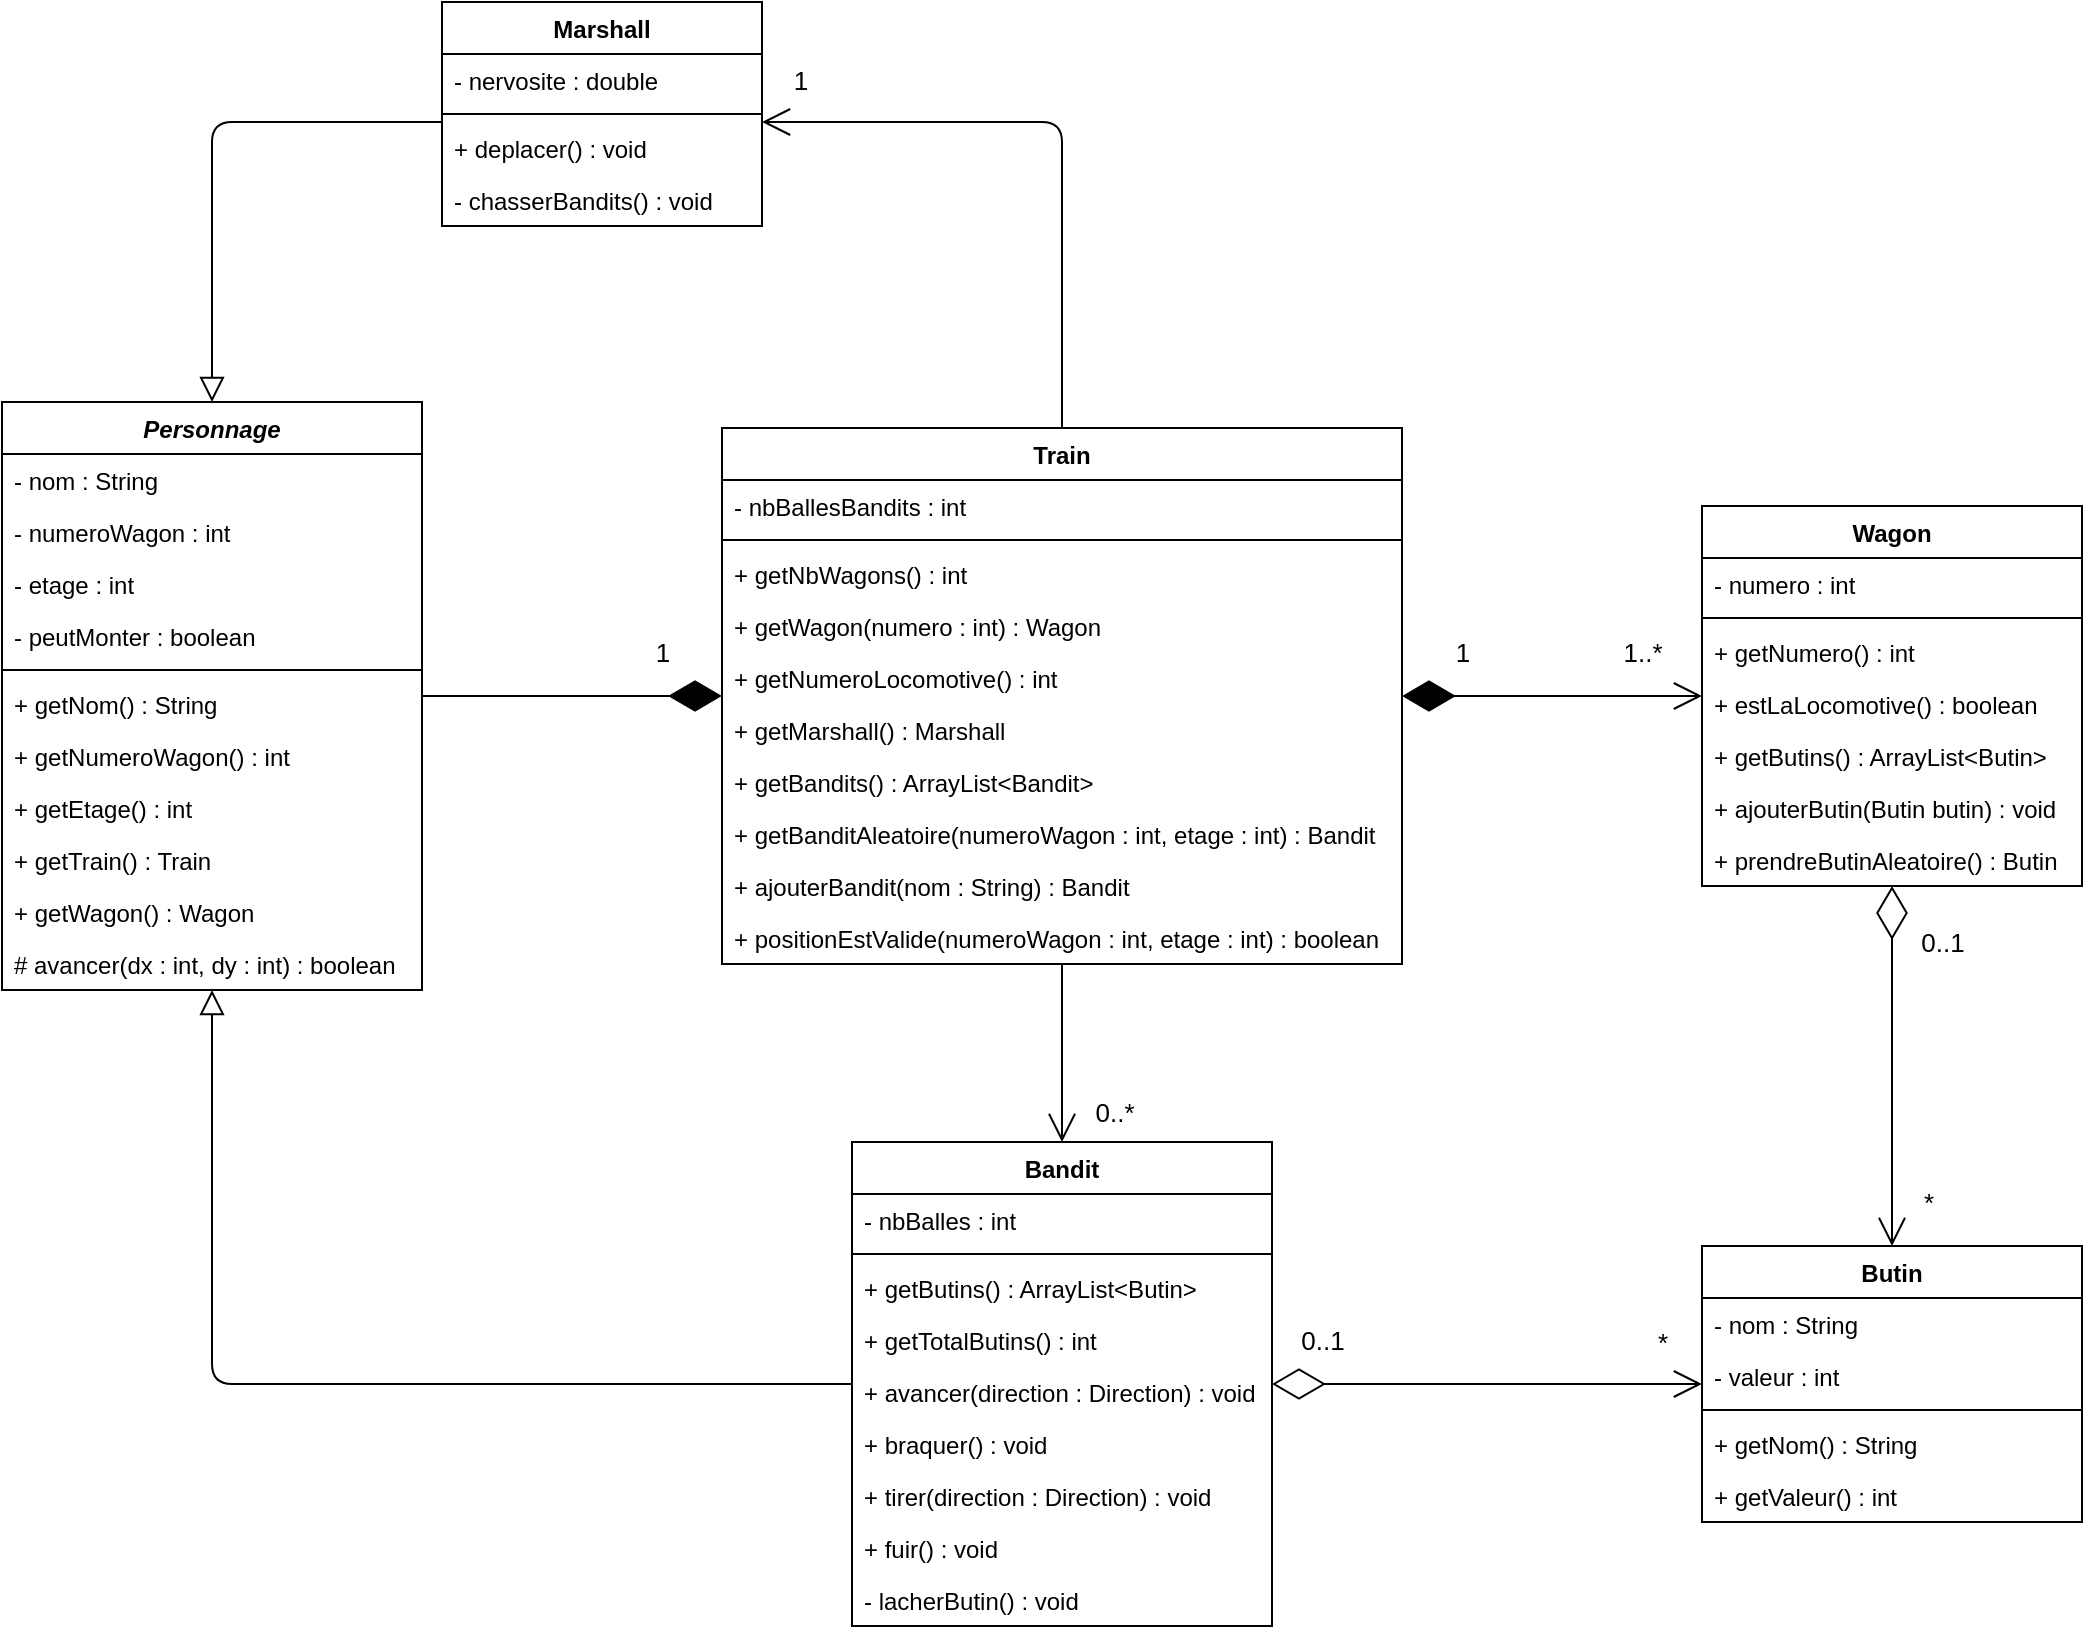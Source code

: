 <mxfile version="14.6.3" type="device"><diagram id="C5RBs43oDa-KdzZeNtuy" name="Page-1"><mxGraphModel dx="1635" dy="907" grid="1" gridSize="10" guides="1" tooltips="1" connect="1" arrows="1" fold="1" page="1" pageScale="1" pageWidth="827" pageHeight="1169" math="0" shadow="0"><root><mxCell id="WIyWlLk6GJQsqaUBKTNV-0"/><mxCell id="WIyWlLk6GJQsqaUBKTNV-1" parent="WIyWlLk6GJQsqaUBKTNV-0"/><mxCell id="zkfFHV4jXpPFQw0GAbJ--0" value="Personnage" style="swimlane;fontStyle=3;align=center;verticalAlign=top;childLayout=stackLayout;horizontal=1;startSize=26;horizontalStack=0;resizeParent=1;resizeLast=0;collapsible=1;marginBottom=0;rounded=0;shadow=0;strokeWidth=1;" parent="WIyWlLk6GJQsqaUBKTNV-1" vertex="1"><mxGeometry x="170" y="260" width="210" height="294" as="geometry"><mxRectangle x="230" y="140" width="160" height="26" as="alternateBounds"/></mxGeometry></mxCell><mxCell id="zkfFHV4jXpPFQw0GAbJ--1" value="- nom : String" style="text;align=left;verticalAlign=top;spacingLeft=4;spacingRight=4;overflow=hidden;rotatable=0;points=[[0,0.5],[1,0.5]];portConstraint=eastwest;" parent="zkfFHV4jXpPFQw0GAbJ--0" vertex="1"><mxGeometry y="26" width="210" height="26" as="geometry"/></mxCell><mxCell id="iYGwN3zhaZT-sdyGCk-r-1" value="- numeroWagon : int" style="text;strokeColor=none;fillColor=none;align=left;verticalAlign=top;spacingLeft=4;spacingRight=4;overflow=hidden;rotatable=0;points=[[0,0.5],[1,0.5]];portConstraint=eastwest;" parent="zkfFHV4jXpPFQw0GAbJ--0" vertex="1"><mxGeometry y="52" width="210" height="26" as="geometry"/></mxCell><mxCell id="iYGwN3zhaZT-sdyGCk-r-2" value="- etage : int" style="text;strokeColor=none;fillColor=none;align=left;verticalAlign=top;spacingLeft=4;spacingRight=4;overflow=hidden;rotatable=0;points=[[0,0.5],[1,0.5]];portConstraint=eastwest;" parent="zkfFHV4jXpPFQw0GAbJ--0" vertex="1"><mxGeometry y="78" width="210" height="26" as="geometry"/></mxCell><mxCell id="iYGwN3zhaZT-sdyGCk-r-3" value="- peutMonter : boolean" style="text;strokeColor=none;fillColor=none;align=left;verticalAlign=top;spacingLeft=4;spacingRight=4;overflow=hidden;rotatable=0;points=[[0,0.5],[1,0.5]];portConstraint=eastwest;" parent="zkfFHV4jXpPFQw0GAbJ--0" vertex="1"><mxGeometry y="104" width="210" height="26" as="geometry"/></mxCell><mxCell id="zkfFHV4jXpPFQw0GAbJ--4" value="" style="line;html=1;strokeWidth=1;align=left;verticalAlign=middle;spacingTop=-1;spacingLeft=3;spacingRight=3;rotatable=0;labelPosition=right;points=[];portConstraint=eastwest;" parent="zkfFHV4jXpPFQw0GAbJ--0" vertex="1"><mxGeometry y="130" width="210" height="8" as="geometry"/></mxCell><mxCell id="iYGwN3zhaZT-sdyGCk-r-7" value="+ getNom() : String" style="text;strokeColor=none;fillColor=none;align=left;verticalAlign=top;spacingLeft=4;spacingRight=4;overflow=hidden;rotatable=0;points=[[0,0.5],[1,0.5]];portConstraint=eastwest;" parent="zkfFHV4jXpPFQw0GAbJ--0" vertex="1"><mxGeometry y="138" width="210" height="26" as="geometry"/></mxCell><mxCell id="iYGwN3zhaZT-sdyGCk-r-5" value="+ getNumeroWagon() : int" style="text;strokeColor=none;fillColor=none;align=left;verticalAlign=top;spacingLeft=4;spacingRight=4;overflow=hidden;rotatable=0;points=[[0,0.5],[1,0.5]];portConstraint=eastwest;" parent="zkfFHV4jXpPFQw0GAbJ--0" vertex="1"><mxGeometry y="164" width="210" height="26" as="geometry"/></mxCell><mxCell id="iYGwN3zhaZT-sdyGCk-r-6" value="+ getEtage() : int" style="text;strokeColor=none;fillColor=none;align=left;verticalAlign=top;spacingLeft=4;spacingRight=4;overflow=hidden;rotatable=0;points=[[0,0.5],[1,0.5]];portConstraint=eastwest;" parent="zkfFHV4jXpPFQw0GAbJ--0" vertex="1"><mxGeometry y="190" width="210" height="26" as="geometry"/></mxCell><mxCell id="zkfFHV4jXpPFQw0GAbJ--5" value="+ getTrain() : Train" style="text;align=left;verticalAlign=top;spacingLeft=4;spacingRight=4;overflow=hidden;rotatable=0;points=[[0,0.5],[1,0.5]];portConstraint=eastwest;" parent="zkfFHV4jXpPFQw0GAbJ--0" vertex="1"><mxGeometry y="216" width="210" height="26" as="geometry"/></mxCell><mxCell id="iYGwN3zhaZT-sdyGCk-r-4" value="+ getWagon() : Wagon" style="text;strokeColor=none;fillColor=none;align=left;verticalAlign=top;spacingLeft=4;spacingRight=4;overflow=hidden;rotatable=0;points=[[0,0.5],[1,0.5]];portConstraint=eastwest;" parent="zkfFHV4jXpPFQw0GAbJ--0" vertex="1"><mxGeometry y="242" width="210" height="26" as="geometry"/></mxCell><mxCell id="iYGwN3zhaZT-sdyGCk-r-8" value="# avancer(dx : int, dy : int) : boolean" style="text;strokeColor=none;fillColor=none;align=left;verticalAlign=top;spacingLeft=4;spacingRight=4;overflow=hidden;rotatable=0;points=[[0,0.5],[1,0.5]];portConstraint=eastwest;" parent="zkfFHV4jXpPFQw0GAbJ--0" vertex="1"><mxGeometry y="268" width="210" height="26" as="geometry"/></mxCell><mxCell id="zkfFHV4jXpPFQw0GAbJ--6" value="Marshall" style="swimlane;fontStyle=1;align=center;verticalAlign=top;childLayout=stackLayout;horizontal=1;startSize=26;horizontalStack=0;resizeParent=1;resizeLast=0;collapsible=1;marginBottom=0;rounded=0;shadow=0;strokeWidth=1;" parent="WIyWlLk6GJQsqaUBKTNV-1" vertex="1"><mxGeometry x="390" y="60" width="160" height="112" as="geometry"><mxRectangle x="130" y="380" width="160" height="26" as="alternateBounds"/></mxGeometry></mxCell><mxCell id="zkfFHV4jXpPFQw0GAbJ--8" value="- nervosite : double" style="text;align=left;verticalAlign=top;spacingLeft=4;spacingRight=4;overflow=hidden;rotatable=0;points=[[0,0.5],[1,0.5]];portConstraint=eastwest;rounded=0;shadow=0;html=0;" parent="zkfFHV4jXpPFQw0GAbJ--6" vertex="1"><mxGeometry y="26" width="160" height="26" as="geometry"/></mxCell><mxCell id="zkfFHV4jXpPFQw0GAbJ--9" value="" style="line;html=1;strokeWidth=1;align=left;verticalAlign=middle;spacingTop=-1;spacingLeft=3;spacingRight=3;rotatable=0;labelPosition=right;points=[];portConstraint=eastwest;" parent="zkfFHV4jXpPFQw0GAbJ--6" vertex="1"><mxGeometry y="52" width="160" height="8" as="geometry"/></mxCell><mxCell id="iYGwN3zhaZT-sdyGCk-r-10" value="+ deplacer() : void" style="text;align=left;verticalAlign=top;spacingLeft=4;spacingRight=4;overflow=hidden;rotatable=0;points=[[0,0.5],[1,0.5]];portConstraint=eastwest;" parent="zkfFHV4jXpPFQw0GAbJ--6" vertex="1"><mxGeometry y="60" width="160" height="26" as="geometry"/></mxCell><mxCell id="gKuZgFTZwW_G4-vj_XtO-0" value="- chasserBandits() : void" style="text;strokeColor=none;fillColor=none;align=left;verticalAlign=top;spacingLeft=4;spacingRight=4;overflow=hidden;rotatable=0;points=[[0,0.5],[1,0.5]];portConstraint=eastwest;" parent="zkfFHV4jXpPFQw0GAbJ--6" vertex="1"><mxGeometry y="86" width="160" height="26" as="geometry"/></mxCell><mxCell id="zkfFHV4jXpPFQw0GAbJ--12" value="" style="endArrow=block;endSize=10;endFill=0;shadow=0;strokeWidth=1;rounded=1;edgeStyle=orthogonalEdgeStyle;elbow=vertical;" parent="WIyWlLk6GJQsqaUBKTNV-1" source="zkfFHV4jXpPFQw0GAbJ--6" target="zkfFHV4jXpPFQw0GAbJ--0" edge="1"><mxGeometry width="160" relative="1" as="geometry"><mxPoint x="200" y="373" as="sourcePoint"/><mxPoint x="200" y="373" as="targetPoint"/><Array as="points"><mxPoint x="275" y="120"/></Array></mxGeometry></mxCell><mxCell id="zkfFHV4jXpPFQw0GAbJ--13" value="Bandit" style="swimlane;fontStyle=1;align=center;verticalAlign=top;childLayout=stackLayout;horizontal=1;startSize=26;horizontalStack=0;resizeParent=1;resizeLast=0;collapsible=1;marginBottom=0;rounded=0;shadow=0;strokeWidth=1;" parent="WIyWlLk6GJQsqaUBKTNV-1" vertex="1"><mxGeometry x="595" y="630" width="210" height="242" as="geometry"><mxRectangle x="340" y="380" width="170" height="26" as="alternateBounds"/></mxGeometry></mxCell><mxCell id="zkfFHV4jXpPFQw0GAbJ--14" value="- nbBalles : int" style="text;align=left;verticalAlign=top;spacingLeft=4;spacingRight=4;overflow=hidden;rotatable=0;points=[[0,0.5],[1,0.5]];portConstraint=eastwest;" parent="zkfFHV4jXpPFQw0GAbJ--13" vertex="1"><mxGeometry y="26" width="210" height="26" as="geometry"/></mxCell><mxCell id="zkfFHV4jXpPFQw0GAbJ--15" value="" style="line;html=1;strokeWidth=1;align=left;verticalAlign=middle;spacingTop=-1;spacingLeft=3;spacingRight=3;rotatable=0;labelPosition=right;points=[];portConstraint=eastwest;" parent="zkfFHV4jXpPFQw0GAbJ--13" vertex="1"><mxGeometry y="52" width="210" height="8" as="geometry"/></mxCell><mxCell id="iYGwN3zhaZT-sdyGCk-r-12" value="+ getButins() : ArrayList&lt;Butin&gt;" style="text;strokeColor=none;fillColor=none;align=left;verticalAlign=top;spacingLeft=4;spacingRight=4;overflow=hidden;rotatable=0;points=[[0,0.5],[1,0.5]];portConstraint=eastwest;" parent="zkfFHV4jXpPFQw0GAbJ--13" vertex="1"><mxGeometry y="60" width="210" height="26" as="geometry"/></mxCell><mxCell id="iYGwN3zhaZT-sdyGCk-r-16" value="+ getTotalButins() : int" style="text;strokeColor=none;fillColor=none;align=left;verticalAlign=top;spacingLeft=4;spacingRight=4;overflow=hidden;rotatable=0;points=[[0,0.5],[1,0.5]];portConstraint=eastwest;" parent="zkfFHV4jXpPFQw0GAbJ--13" vertex="1"><mxGeometry y="86" width="210" height="26" as="geometry"/></mxCell><mxCell id="iYGwN3zhaZT-sdyGCk-r-11" value="+ avancer(direction : Direction) : void" style="text;strokeColor=none;fillColor=none;align=left;verticalAlign=top;spacingLeft=4;spacingRight=4;overflow=hidden;rotatable=0;points=[[0,0.5],[1,0.5]];portConstraint=eastwest;" parent="zkfFHV4jXpPFQw0GAbJ--13" vertex="1"><mxGeometry y="112" width="210" height="26" as="geometry"/></mxCell><mxCell id="iYGwN3zhaZT-sdyGCk-r-13" value="+ braquer() : void&#xA;" style="text;strokeColor=none;fillColor=none;align=left;verticalAlign=top;spacingLeft=4;spacingRight=4;overflow=hidden;rotatable=0;points=[[0,0.5],[1,0.5]];portConstraint=eastwest;" parent="zkfFHV4jXpPFQw0GAbJ--13" vertex="1"><mxGeometry y="138" width="210" height="26" as="geometry"/></mxCell><mxCell id="iYGwN3zhaZT-sdyGCk-r-14" value="+ tirer(direction : Direction) : void" style="text;strokeColor=none;fillColor=none;align=left;verticalAlign=top;spacingLeft=4;spacingRight=4;overflow=hidden;rotatable=0;points=[[0,0.5],[1,0.5]];portConstraint=eastwest;" parent="zkfFHV4jXpPFQw0GAbJ--13" vertex="1"><mxGeometry y="164" width="210" height="26" as="geometry"/></mxCell><mxCell id="iYGwN3zhaZT-sdyGCk-r-15" value="+ fuir() : void" style="text;strokeColor=none;fillColor=none;align=left;verticalAlign=top;spacingLeft=4;spacingRight=4;overflow=hidden;rotatable=0;points=[[0,0.5],[1,0.5]];portConstraint=eastwest;" parent="zkfFHV4jXpPFQw0GAbJ--13" vertex="1"><mxGeometry y="190" width="210" height="26" as="geometry"/></mxCell><mxCell id="iYGwN3zhaZT-sdyGCk-r-17" value="- lacherButin() : void" style="text;strokeColor=none;fillColor=none;align=left;verticalAlign=top;spacingLeft=4;spacingRight=4;overflow=hidden;rotatable=0;points=[[0,0.5],[1,0.5]];portConstraint=eastwest;" parent="zkfFHV4jXpPFQw0GAbJ--13" vertex="1"><mxGeometry y="216" width="210" height="26" as="geometry"/></mxCell><mxCell id="zkfFHV4jXpPFQw0GAbJ--16" value="" style="endArrow=block;endSize=10;endFill=0;shadow=0;strokeWidth=1;rounded=1;edgeStyle=orthogonalEdgeStyle;elbow=vertical;" parent="WIyWlLk6GJQsqaUBKTNV-1" source="zkfFHV4jXpPFQw0GAbJ--13" target="zkfFHV4jXpPFQw0GAbJ--0" edge="1"><mxGeometry width="160" relative="1" as="geometry"><mxPoint x="210" y="543" as="sourcePoint"/><mxPoint x="310" y="441" as="targetPoint"/><Array as="points"><mxPoint x="275" y="751"/></Array></mxGeometry></mxCell><mxCell id="gKuZgFTZwW_G4-vj_XtO-1" value="Train" style="swimlane;fontStyle=1;align=center;verticalAlign=top;childLayout=stackLayout;horizontal=1;startSize=26;horizontalStack=0;resizeParent=1;resizeParentMax=0;resizeLast=0;collapsible=1;marginBottom=0;" parent="WIyWlLk6GJQsqaUBKTNV-1" vertex="1"><mxGeometry x="530" y="273" width="340" height="268" as="geometry"/></mxCell><mxCell id="gKuZgFTZwW_G4-vj_XtO-2" value="- nbBallesBandits : int" style="text;strokeColor=none;fillColor=none;align=left;verticalAlign=top;spacingLeft=4;spacingRight=4;overflow=hidden;rotatable=0;points=[[0,0.5],[1,0.5]];portConstraint=eastwest;" parent="gKuZgFTZwW_G4-vj_XtO-1" vertex="1"><mxGeometry y="26" width="340" height="26" as="geometry"/></mxCell><mxCell id="gKuZgFTZwW_G4-vj_XtO-3" value="" style="line;strokeWidth=1;fillColor=none;align=left;verticalAlign=middle;spacingTop=-1;spacingLeft=3;spacingRight=3;rotatable=0;labelPosition=right;points=[];portConstraint=eastwest;" parent="gKuZgFTZwW_G4-vj_XtO-1" vertex="1"><mxGeometry y="52" width="340" height="8" as="geometry"/></mxCell><mxCell id="gKuZgFTZwW_G4-vj_XtO-8" value="+ getNbWagons() : int" style="text;strokeColor=none;fillColor=none;align=left;verticalAlign=top;spacingLeft=4;spacingRight=4;overflow=hidden;rotatable=0;points=[[0,0.5],[1,0.5]];portConstraint=eastwest;" parent="gKuZgFTZwW_G4-vj_XtO-1" vertex="1"><mxGeometry y="60" width="340" height="26" as="geometry"/></mxCell><mxCell id="gKuZgFTZwW_G4-vj_XtO-5" value="+ getWagon(numero : int) : Wagon" style="text;strokeColor=none;fillColor=none;align=left;verticalAlign=top;spacingLeft=4;spacingRight=4;overflow=hidden;rotatable=0;points=[[0,0.5],[1,0.5]];portConstraint=eastwest;" parent="gKuZgFTZwW_G4-vj_XtO-1" vertex="1"><mxGeometry y="86" width="340" height="26" as="geometry"/></mxCell><mxCell id="IFNhnRx4TPL2GOx1adDg-0" value="+ getNumeroLocomotive() : int" style="text;strokeColor=none;fillColor=none;align=left;verticalAlign=top;spacingLeft=4;spacingRight=4;overflow=hidden;rotatable=0;points=[[0,0.5],[1,0.5]];portConstraint=eastwest;" vertex="1" parent="gKuZgFTZwW_G4-vj_XtO-1"><mxGeometry y="112" width="340" height="26" as="geometry"/></mxCell><mxCell id="gKuZgFTZwW_G4-vj_XtO-9" value="+ getMarshall() : Marshall" style="text;strokeColor=none;fillColor=none;align=left;verticalAlign=top;spacingLeft=4;spacingRight=4;overflow=hidden;rotatable=0;points=[[0,0.5],[1,0.5]];portConstraint=eastwest;" parent="gKuZgFTZwW_G4-vj_XtO-1" vertex="1"><mxGeometry y="138" width="340" height="26" as="geometry"/></mxCell><mxCell id="gKuZgFTZwW_G4-vj_XtO-4" value="+ getBandits() : ArrayList&lt;Bandit&gt;" style="text;strokeColor=none;fillColor=none;align=left;verticalAlign=top;spacingLeft=4;spacingRight=4;overflow=hidden;rotatable=0;points=[[0,0.5],[1,0.5]];portConstraint=eastwest;" parent="gKuZgFTZwW_G4-vj_XtO-1" vertex="1"><mxGeometry y="164" width="340" height="26" as="geometry"/></mxCell><mxCell id="gKuZgFTZwW_G4-vj_XtO-6" value="+ getBanditAleatoire(numeroWagon : int, etage : int) : Bandit" style="text;strokeColor=none;fillColor=none;align=left;verticalAlign=top;spacingLeft=4;spacingRight=4;overflow=hidden;rotatable=0;points=[[0,0.5],[1,0.5]];portConstraint=eastwest;" parent="gKuZgFTZwW_G4-vj_XtO-1" vertex="1"><mxGeometry y="190" width="340" height="26" as="geometry"/></mxCell><mxCell id="gKuZgFTZwW_G4-vj_XtO-11" value="+ ajouterBandit(nom : String) : Bandit" style="text;strokeColor=none;fillColor=none;align=left;verticalAlign=top;spacingLeft=4;spacingRight=4;overflow=hidden;rotatable=0;points=[[0,0.5],[1,0.5]];portConstraint=eastwest;" parent="gKuZgFTZwW_G4-vj_XtO-1" vertex="1"><mxGeometry y="216" width="340" height="26" as="geometry"/></mxCell><mxCell id="gKuZgFTZwW_G4-vj_XtO-7" value="+ positionEstValide(numeroWagon : int, etage : int) : boolean" style="text;strokeColor=none;fillColor=none;align=left;verticalAlign=top;spacingLeft=4;spacingRight=4;overflow=hidden;rotatable=0;points=[[0,0.5],[1,0.5]];portConstraint=eastwest;" parent="gKuZgFTZwW_G4-vj_XtO-1" vertex="1"><mxGeometry y="242" width="340" height="26" as="geometry"/></mxCell><mxCell id="gKuZgFTZwW_G4-vj_XtO-12" value="Butin" style="swimlane;fontStyle=1;align=center;verticalAlign=top;childLayout=stackLayout;horizontal=1;startSize=26;horizontalStack=0;resizeParent=1;resizeParentMax=0;resizeLast=0;collapsible=1;marginBottom=0;" parent="WIyWlLk6GJQsqaUBKTNV-1" vertex="1"><mxGeometry x="1020" y="682" width="190" height="138" as="geometry"/></mxCell><mxCell id="gKuZgFTZwW_G4-vj_XtO-13" value="- nom : String" style="text;strokeColor=none;fillColor=none;align=left;verticalAlign=top;spacingLeft=4;spacingRight=4;overflow=hidden;rotatable=0;points=[[0,0.5],[1,0.5]];portConstraint=eastwest;" parent="gKuZgFTZwW_G4-vj_XtO-12" vertex="1"><mxGeometry y="26" width="190" height="26" as="geometry"/></mxCell><mxCell id="gKuZgFTZwW_G4-vj_XtO-29" value="- valeur : int" style="text;strokeColor=none;fillColor=none;align=left;verticalAlign=top;spacingLeft=4;spacingRight=4;overflow=hidden;rotatable=0;points=[[0,0.5],[1,0.5]];portConstraint=eastwest;" parent="gKuZgFTZwW_G4-vj_XtO-12" vertex="1"><mxGeometry y="52" width="190" height="26" as="geometry"/></mxCell><mxCell id="gKuZgFTZwW_G4-vj_XtO-14" value="" style="line;strokeWidth=1;fillColor=none;align=left;verticalAlign=middle;spacingTop=-1;spacingLeft=3;spacingRight=3;rotatable=0;labelPosition=right;points=[];portConstraint=eastwest;" parent="gKuZgFTZwW_G4-vj_XtO-12" vertex="1"><mxGeometry y="78" width="190" height="8" as="geometry"/></mxCell><mxCell id="gKuZgFTZwW_G4-vj_XtO-19" value="+ getNom() : String" style="text;strokeColor=none;fillColor=none;align=left;verticalAlign=top;spacingLeft=4;spacingRight=4;overflow=hidden;rotatable=0;points=[[0,0.5],[1,0.5]];portConstraint=eastwest;" parent="gKuZgFTZwW_G4-vj_XtO-12" vertex="1"><mxGeometry y="86" width="190" height="26" as="geometry"/></mxCell><mxCell id="gKuZgFTZwW_G4-vj_XtO-18" value="+ getValeur() : int" style="text;strokeColor=none;fillColor=none;align=left;verticalAlign=top;spacingLeft=4;spacingRight=4;overflow=hidden;rotatable=0;points=[[0,0.5],[1,0.5]];portConstraint=eastwest;" parent="gKuZgFTZwW_G4-vj_XtO-12" vertex="1"><mxGeometry y="112" width="190" height="26" as="geometry"/></mxCell><mxCell id="gKuZgFTZwW_G4-vj_XtO-21" value="Wagon" style="swimlane;fontStyle=1;align=center;verticalAlign=top;childLayout=stackLayout;horizontal=1;startSize=26;horizontalStack=0;resizeParent=1;resizeParentMax=0;resizeLast=0;collapsible=1;marginBottom=0;" parent="WIyWlLk6GJQsqaUBKTNV-1" vertex="1"><mxGeometry x="1020" y="312" width="190" height="190" as="geometry"/></mxCell><mxCell id="gKuZgFTZwW_G4-vj_XtO-22" value="- numero : int" style="text;strokeColor=none;fillColor=none;align=left;verticalAlign=top;spacingLeft=4;spacingRight=4;overflow=hidden;rotatable=0;points=[[0,0.5],[1,0.5]];portConstraint=eastwest;" parent="gKuZgFTZwW_G4-vj_XtO-21" vertex="1"><mxGeometry y="26" width="190" height="26" as="geometry"/></mxCell><mxCell id="gKuZgFTZwW_G4-vj_XtO-23" value="" style="line;strokeWidth=1;fillColor=none;align=left;verticalAlign=middle;spacingTop=-1;spacingLeft=3;spacingRight=3;rotatable=0;labelPosition=right;points=[];portConstraint=eastwest;" parent="gKuZgFTZwW_G4-vj_XtO-21" vertex="1"><mxGeometry y="52" width="190" height="8" as="geometry"/></mxCell><mxCell id="gKuZgFTZwW_G4-vj_XtO-24" value="+ getNumero() : int" style="text;strokeColor=none;fillColor=none;align=left;verticalAlign=top;spacingLeft=4;spacingRight=4;overflow=hidden;rotatable=0;points=[[0,0.5],[1,0.5]];portConstraint=eastwest;" parent="gKuZgFTZwW_G4-vj_XtO-21" vertex="1"><mxGeometry y="60" width="190" height="26" as="geometry"/></mxCell><mxCell id="gKuZgFTZwW_G4-vj_XtO-25" value="+ estLaLocomotive() : boolean" style="text;strokeColor=none;fillColor=none;align=left;verticalAlign=top;spacingLeft=4;spacingRight=4;overflow=hidden;rotatable=0;points=[[0,0.5],[1,0.5]];portConstraint=eastwest;" parent="gKuZgFTZwW_G4-vj_XtO-21" vertex="1"><mxGeometry y="86" width="190" height="26" as="geometry"/></mxCell><mxCell id="gKuZgFTZwW_G4-vj_XtO-26" value="+ getButins() : ArrayList&lt;Butin&gt;" style="text;strokeColor=none;fillColor=none;align=left;verticalAlign=top;spacingLeft=4;spacingRight=4;overflow=hidden;rotatable=0;points=[[0,0.5],[1,0.5]];portConstraint=eastwest;" parent="gKuZgFTZwW_G4-vj_XtO-21" vertex="1"><mxGeometry y="112" width="190" height="26" as="geometry"/></mxCell><mxCell id="gKuZgFTZwW_G4-vj_XtO-27" value="+ ajouterButin(Butin butin) : void" style="text;strokeColor=none;fillColor=none;align=left;verticalAlign=top;spacingLeft=4;spacingRight=4;overflow=hidden;rotatable=0;points=[[0,0.5],[1,0.5]];portConstraint=eastwest;" parent="gKuZgFTZwW_G4-vj_XtO-21" vertex="1"><mxGeometry y="138" width="190" height="26" as="geometry"/></mxCell><mxCell id="gKuZgFTZwW_G4-vj_XtO-28" value="+ prendreButinAleatoire() : Butin" style="text;strokeColor=none;fillColor=none;align=left;verticalAlign=top;spacingLeft=4;spacingRight=4;overflow=hidden;rotatable=0;points=[[0,0.5],[1,0.5]];portConstraint=eastwest;" parent="gKuZgFTZwW_G4-vj_XtO-21" vertex="1"><mxGeometry y="164" width="190" height="26" as="geometry"/></mxCell><mxCell id="NTJy6OuOA5tbdnz52Hx1-11" value="" style="endArrow=diamondThin;endFill=1;endSize=24;html=1;fontSize=13;edgeStyle=orthogonalEdgeStyle;" parent="WIyWlLk6GJQsqaUBKTNV-1" source="zkfFHV4jXpPFQw0GAbJ--0" target="gKuZgFTZwW_G4-vj_XtO-1" edge="1"><mxGeometry width="160" relative="1" as="geometry"><mxPoint x="480" y="390" as="sourcePoint"/><mxPoint x="480" y="540" as="targetPoint"/><Array as="points"><mxPoint x="440" y="407"/><mxPoint x="440" y="407"/></Array></mxGeometry></mxCell><mxCell id="NTJy6OuOA5tbdnz52Hx1-21" value="1" style="edgeLabel;html=1;align=center;verticalAlign=middle;resizable=0;points=[];fontSize=13;" parent="NTJy6OuOA5tbdnz52Hx1-11" vertex="1" connectable="0"><mxGeometry x="0.202" y="-2" relative="1" as="geometry"><mxPoint x="30" y="-24" as="offset"/></mxGeometry></mxCell><mxCell id="NTJy6OuOA5tbdnz52Hx1-15" value="" style="endArrow=diamondThin;endFill=0;endSize=24;html=1;fontSize=13;edgeStyle=orthogonalEdgeStyle;startArrow=open;startFill=0;startSize=12;" parent="WIyWlLk6GJQsqaUBKTNV-1" source="gKuZgFTZwW_G4-vj_XtO-12" target="gKuZgFTZwW_G4-vj_XtO-21" edge="1"><mxGeometry width="160" relative="1" as="geometry"><mxPoint x="640" y="630" as="sourcePoint"/><mxPoint x="800" y="630" as="targetPoint"/></mxGeometry></mxCell><mxCell id="NTJy6OuOA5tbdnz52Hx1-36" value="*" style="edgeLabel;html=1;align=center;verticalAlign=middle;resizable=0;points=[];fontSize=13;" parent="NTJy6OuOA5tbdnz52Hx1-15" vertex="1" connectable="0"><mxGeometry x="0.214" y="-1" relative="1" as="geometry"><mxPoint x="17" y="87" as="offset"/></mxGeometry></mxCell><mxCell id="NTJy6OuOA5tbdnz52Hx1-37" value="0..1" style="edgeLabel;html=1;align=center;verticalAlign=middle;resizable=0;points=[];fontSize=13;" parent="NTJy6OuOA5tbdnz52Hx1-15" vertex="1" connectable="0"><mxGeometry x="0.359" y="2" relative="1" as="geometry"><mxPoint x="27" y="-30" as="offset"/></mxGeometry></mxCell><mxCell id="NTJy6OuOA5tbdnz52Hx1-16" value="" style="endArrow=diamondThin;endFill=0;endSize=24;html=1;fontSize=13;edgeStyle=orthogonalEdgeStyle;startArrow=open;startFill=0;startSize=12;" parent="WIyWlLk6GJQsqaUBKTNV-1" source="gKuZgFTZwW_G4-vj_XtO-12" target="zkfFHV4jXpPFQw0GAbJ--13" edge="1"><mxGeometry width="160" relative="1" as="geometry"><mxPoint x="640" y="630" as="sourcePoint"/><mxPoint x="800" y="630" as="targetPoint"/><Array as="points"><mxPoint x="950" y="751"/><mxPoint x="950" y="751"/></Array></mxGeometry></mxCell><mxCell id="NTJy6OuOA5tbdnz52Hx1-34" value="0..1" style="edgeLabel;html=1;align=center;verticalAlign=middle;resizable=0;points=[];fontSize=13;" parent="NTJy6OuOA5tbdnz52Hx1-16" vertex="1" connectable="0"><mxGeometry x="0.375" relative="1" as="geometry"><mxPoint x="-42" y="-22" as="offset"/></mxGeometry></mxCell><mxCell id="NTJy6OuOA5tbdnz52Hx1-35" value="*" style="edgeLabel;html=1;align=center;verticalAlign=middle;resizable=0;points=[];fontSize=13;" parent="NTJy6OuOA5tbdnz52Hx1-16" vertex="1" connectable="0"><mxGeometry x="0.219" relative="1" as="geometry"><mxPoint x="111" y="-21" as="offset"/></mxGeometry></mxCell><mxCell id="NTJy6OuOA5tbdnz52Hx1-17" value="" style="endArrow=open;endFill=1;endSize=12;html=1;fontSize=13;edgeStyle=orthogonalEdgeStyle;" parent="WIyWlLk6GJQsqaUBKTNV-1" source="gKuZgFTZwW_G4-vj_XtO-1" target="zkfFHV4jXpPFQw0GAbJ--13" edge="1"><mxGeometry width="160" relative="1" as="geometry"><mxPoint x="680" y="600" as="sourcePoint"/><mxPoint x="800" y="630" as="targetPoint"/><Array as="points"><mxPoint x="700" y="680"/><mxPoint x="700" y="680"/></Array></mxGeometry></mxCell><mxCell id="NTJy6OuOA5tbdnz52Hx1-22" value="&lt;div&gt;0..*&lt;/div&gt;" style="edgeLabel;html=1;align=center;verticalAlign=middle;resizable=0;points=[];fontSize=13;" parent="NTJy6OuOA5tbdnz52Hx1-17" vertex="1" connectable="0"><mxGeometry x="0.339" relative="1" as="geometry"><mxPoint x="26" y="14" as="offset"/></mxGeometry></mxCell><mxCell id="NTJy6OuOA5tbdnz52Hx1-18" value="" style="endArrow=open;endFill=1;endSize=12;html=1;fontSize=13;edgeStyle=orthogonalEdgeStyle;" parent="WIyWlLk6GJQsqaUBKTNV-1" source="gKuZgFTZwW_G4-vj_XtO-1" target="zkfFHV4jXpPFQw0GAbJ--6" edge="1"><mxGeometry width="160" relative="1" as="geometry"><mxPoint x="691.822" y="428" as="sourcePoint"/><mxPoint x="550" y="561.88" as="targetPoint"/><Array as="points"><mxPoint x="700" y="120"/></Array></mxGeometry></mxCell><mxCell id="NTJy6OuOA5tbdnz52Hx1-20" value="1" style="edgeLabel;html=1;align=center;verticalAlign=middle;resizable=0;points=[];fontSize=13;" parent="NTJy6OuOA5tbdnz52Hx1-18" vertex="1" connectable="0"><mxGeometry x="0.73" relative="1" as="geometry"><mxPoint x="-22" y="-21" as="offset"/></mxGeometry></mxCell><mxCell id="NTJy6OuOA5tbdnz52Hx1-19" value="" style="endArrow=open;endFill=1;endSize=12;html=1;fontSize=13;edgeStyle=orthogonalEdgeStyle;startArrow=diamondThin;startFill=1;startSize=24;" parent="WIyWlLk6GJQsqaUBKTNV-1" source="gKuZgFTZwW_G4-vj_XtO-1" target="gKuZgFTZwW_G4-vj_XtO-21" edge="1"><mxGeometry width="160" relative="1" as="geometry"><mxPoint x="710" y="296.0" as="sourcePoint"/><mxPoint x="560" y="130" as="targetPoint"/><Array as="points"><mxPoint x="960" y="407"/><mxPoint x="960" y="407"/></Array></mxGeometry></mxCell><mxCell id="NTJy6OuOA5tbdnz52Hx1-28" value="1" style="edgeLabel;html=1;align=center;verticalAlign=middle;resizable=0;points=[];fontSize=13;" parent="NTJy6OuOA5tbdnz52Hx1-19" vertex="1" connectable="0"><mxGeometry x="-0.286" y="-1" relative="1" as="geometry"><mxPoint x="-24" y="-23" as="offset"/></mxGeometry></mxCell><mxCell id="NTJy6OuOA5tbdnz52Hx1-32" value="1..*" style="edgeLabel;html=1;align=center;verticalAlign=middle;resizable=0;points=[];fontSize=13;" parent="NTJy6OuOA5tbdnz52Hx1-19" vertex="1" connectable="0"><mxGeometry x="-0.279" relative="1" as="geometry"><mxPoint x="66" y="-22" as="offset"/></mxGeometry></mxCell></root></mxGraphModel></diagram></mxfile>
